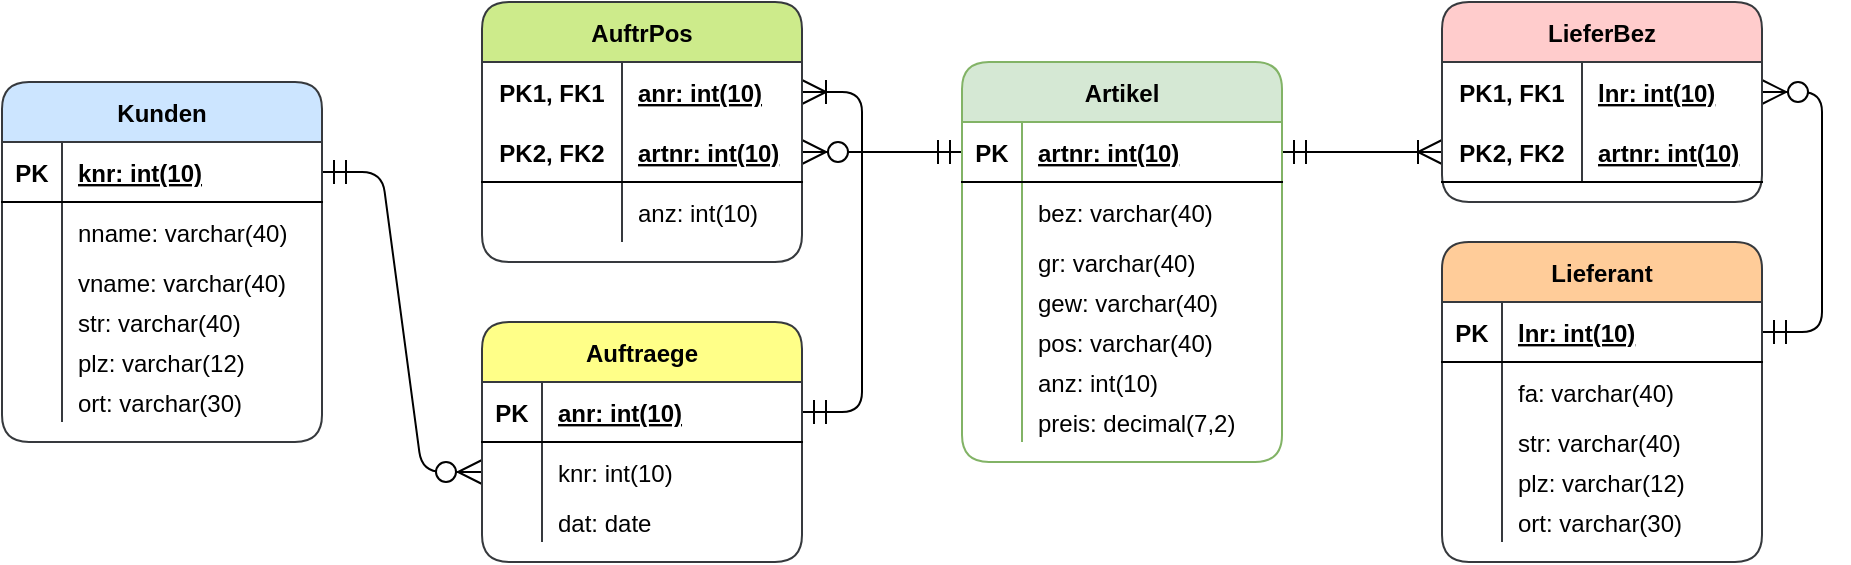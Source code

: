 <mxfile version="13.4.5" type="device"><diagram id="yiP17FbnMyf_FB7kahAy" name="Page-1"><mxGraphModel dx="2193" dy="1419" grid="1" gridSize="10" guides="1" tooltips="1" connect="1" arrows="1" fold="1" page="1" pageScale="1" pageWidth="1169" pageHeight="827" math="0" shadow="0"><root><mxCell id="0"/><mxCell id="1" parent="0"/><mxCell id="RQMQe3ezYvIl6veOu-fk-57" value="" style="edgeStyle=entityRelationEdgeStyle;fontSize=12;html=1;endArrow=ERmandOne;startArrow=ERzeroToMany;endSize=10;startSize=10;startFill=1;endFill=0;" parent="1" source="XV1TV90_WT8g9ob1zcAB-14" target="RQMQe3ezYvIl6veOu-fk-19" edge="1"><mxGeometry width="100" height="100" relative="1" as="geometry"><mxPoint x="-680" y="-570" as="sourcePoint"/><mxPoint x="-690" y="-730" as="targetPoint"/></mxGeometry></mxCell><mxCell id="XV1TV90_WT8g9ob1zcAB-102" value="" style="edgeStyle=entityRelationEdgeStyle;fontSize=12;html=1;endArrow=ERmandOne;startArrow=ERoneToMany;endSize=10;startSize=10;startFill=0;endFill=0;" edge="1" parent="1" source="XV1TV90_WT8g9ob1zcAB-51" target="XV1TV90_WT8g9ob1zcAB-11"><mxGeometry width="100" height="100" relative="1" as="geometry"><mxPoint x="-710" y="-310" as="sourcePoint"/><mxPoint x="-750.0" y="-715" as="targetPoint"/></mxGeometry></mxCell><mxCell id="XV1TV90_WT8g9ob1zcAB-104" value="" style="edgeStyle=entityRelationEdgeStyle;fontSize=12;html=1;endArrow=ERmandOne;startArrow=ERzeroToMany;endSize=10;startSize=10;startFill=1;endFill=0;" edge="1" parent="1" source="XV1TV90_WT8g9ob1zcAB-39" target="XV1TV90_WT8g9ob1zcAB-81"><mxGeometry width="100" height="100" relative="1" as="geometry"><mxPoint x="-750.0" y="-275" as="sourcePoint"/><mxPoint x="-910" y="-475" as="targetPoint"/></mxGeometry></mxCell><mxCell id="XV1TV90_WT8g9ob1zcAB-105" value="" style="edgeStyle=entityRelationEdgeStyle;fontSize=12;html=1;endArrow=ERmandOne;startArrow=ERoneToMany;endSize=10;startSize=10;startFill=0;endFill=0;" edge="1" parent="1" source="XV1TV90_WT8g9ob1zcAB-58" target="XV1TV90_WT8g9ob1zcAB-81"><mxGeometry width="100" height="100" relative="1" as="geometry"><mxPoint x="-450.0" y="-400" as="sourcePoint"/><mxPoint x="-330.0" y="-450" as="targetPoint"/></mxGeometry></mxCell><mxCell id="XV1TV90_WT8g9ob1zcAB-106" value="" style="edgeStyle=entityRelationEdgeStyle;fontSize=12;html=1;endArrow=ERmandOne;startArrow=ERzeroToMany;endSize=10;startSize=10;startFill=1;endFill=0;" edge="1" parent="1" source="XV1TV90_WT8g9ob1zcAB-55" target="XV1TV90_WT8g9ob1zcAB-65"><mxGeometry width="100" height="100" relative="1" as="geometry"><mxPoint x="-510" y="-580" as="sourcePoint"/><mxPoint x="-470" y="-295" as="targetPoint"/></mxGeometry></mxCell><mxCell id="XV1TV90_WT8g9ob1zcAB-10" value="Auftraege" style="shape=table;startSize=30;container=1;collapsible=1;childLayout=tableLayout;fixedRows=1;rowLines=0;fontStyle=1;align=center;resizeLast=1;fillColor=#ffff88;rounded=1;strokeColor=#36393d;" vertex="1" parent="1"><mxGeometry x="-760" y="-580" width="160" height="120" as="geometry"/></mxCell><mxCell id="XV1TV90_WT8g9ob1zcAB-11" value="" style="shape=partialRectangle;collapsible=0;dropTarget=0;pointerEvents=0;fillColor=none;top=0;left=0;bottom=1;right=0;points=[[0,0.5],[1,0.5]];portConstraint=eastwest;" vertex="1" parent="XV1TV90_WT8g9ob1zcAB-10"><mxGeometry y="30" width="160" height="30" as="geometry"/></mxCell><mxCell id="XV1TV90_WT8g9ob1zcAB-12" value="PK" style="shape=partialRectangle;connectable=0;fillColor=none;top=0;left=0;bottom=0;right=0;fontStyle=1;overflow=hidden;" vertex="1" parent="XV1TV90_WT8g9ob1zcAB-11"><mxGeometry width="30" height="30" as="geometry"/></mxCell><mxCell id="XV1TV90_WT8g9ob1zcAB-13" value="anr: int(10)" style="shape=partialRectangle;connectable=0;fillColor=none;top=0;left=0;bottom=0;right=0;align=left;spacingLeft=6;fontStyle=5;overflow=hidden;" vertex="1" parent="XV1TV90_WT8g9ob1zcAB-11"><mxGeometry x="30" width="130" height="30" as="geometry"/></mxCell><mxCell id="XV1TV90_WT8g9ob1zcAB-14" value="" style="shape=partialRectangle;collapsible=0;dropTarget=0;pointerEvents=0;fillColor=none;top=0;left=0;bottom=0;right=0;points=[[0,0.5],[1,0.5]];portConstraint=eastwest;" vertex="1" parent="XV1TV90_WT8g9ob1zcAB-10"><mxGeometry y="60" width="160" height="30" as="geometry"/></mxCell><mxCell id="XV1TV90_WT8g9ob1zcAB-15" value="" style="shape=partialRectangle;connectable=0;fillColor=none;top=0;left=0;bottom=0;right=0;editable=1;overflow=hidden;" vertex="1" parent="XV1TV90_WT8g9ob1zcAB-14"><mxGeometry width="30" height="30" as="geometry"/></mxCell><mxCell id="XV1TV90_WT8g9ob1zcAB-16" value="knr: int(10)" style="shape=partialRectangle;connectable=0;fillColor=none;top=0;left=0;bottom=0;right=0;align=left;spacingLeft=6;overflow=hidden;" vertex="1" parent="XV1TV90_WT8g9ob1zcAB-14"><mxGeometry x="30" width="130" height="30" as="geometry"/></mxCell><mxCell id="XV1TV90_WT8g9ob1zcAB-17" value="" style="shape=partialRectangle;collapsible=0;dropTarget=0;pointerEvents=0;fillColor=none;top=0;left=0;bottom=0;right=0;points=[[0,0.5],[1,0.5]];portConstraint=eastwest;" vertex="1" parent="XV1TV90_WT8g9ob1zcAB-10"><mxGeometry y="90" width="160" height="20" as="geometry"/></mxCell><mxCell id="XV1TV90_WT8g9ob1zcAB-18" value="" style="shape=partialRectangle;connectable=0;fillColor=none;top=0;left=0;bottom=0;right=0;editable=1;overflow=hidden;" vertex="1" parent="XV1TV90_WT8g9ob1zcAB-17"><mxGeometry width="30" height="20" as="geometry"/></mxCell><mxCell id="XV1TV90_WT8g9ob1zcAB-19" value="dat: date" style="shape=partialRectangle;connectable=0;fillColor=none;top=0;left=0;bottom=0;right=0;align=left;spacingLeft=6;overflow=hidden;" vertex="1" parent="XV1TV90_WT8g9ob1zcAB-17"><mxGeometry x="30" width="130" height="20" as="geometry"/></mxCell><mxCell id="XV1TV90_WT8g9ob1zcAB-38" value="AuftrPos" style="shape=table;startSize=30;container=1;collapsible=1;childLayout=tableLayout;fixedRows=1;rowLines=0;fontStyle=1;align=center;resizeLast=1;fillColor=#cdeb8b;rounded=1;strokeColor=#36393d;" vertex="1" parent="1"><mxGeometry x="-760" y="-740" width="160" height="130" as="geometry"/></mxCell><mxCell id="XV1TV90_WT8g9ob1zcAB-51" style="shape=partialRectangle;collapsible=0;dropTarget=0;pointerEvents=0;fillColor=none;top=0;left=0;bottom=1;right=0;points=[[0,0.5],[1,0.5]];portConstraint=eastwest;strokeColor=none;" vertex="1" parent="XV1TV90_WT8g9ob1zcAB-38"><mxGeometry y="30" width="160" height="30" as="geometry"/></mxCell><mxCell id="XV1TV90_WT8g9ob1zcAB-52" value="PK1, FK1" style="shape=partialRectangle;connectable=0;fillColor=none;top=0;left=0;bottom=0;right=0;fontStyle=1;overflow=hidden;strokeColor=none;" vertex="1" parent="XV1TV90_WT8g9ob1zcAB-51"><mxGeometry width="70" height="30" as="geometry"/></mxCell><mxCell id="XV1TV90_WT8g9ob1zcAB-53" value="anr: int(10)" style="shape=partialRectangle;connectable=0;fillColor=none;top=0;left=0;bottom=0;right=0;align=left;spacingLeft=6;fontStyle=5;overflow=hidden;" vertex="1" parent="XV1TV90_WT8g9ob1zcAB-51"><mxGeometry x="70" width="90" height="30" as="geometry"/></mxCell><mxCell id="XV1TV90_WT8g9ob1zcAB-39" value="" style="shape=partialRectangle;collapsible=0;dropTarget=0;pointerEvents=0;fillColor=none;top=0;left=0;bottom=1;right=0;points=[[0,0.5],[1,0.5]];portConstraint=eastwest;" vertex="1" parent="XV1TV90_WT8g9ob1zcAB-38"><mxGeometry y="60" width="160" height="30" as="geometry"/></mxCell><mxCell id="XV1TV90_WT8g9ob1zcAB-40" value="PK2, FK2" style="shape=partialRectangle;connectable=0;fillColor=none;top=0;left=0;bottom=0;right=0;fontStyle=1;overflow=hidden;" vertex="1" parent="XV1TV90_WT8g9ob1zcAB-39"><mxGeometry width="70" height="30" as="geometry"/></mxCell><mxCell id="XV1TV90_WT8g9ob1zcAB-41" value="artnr: int(10)" style="shape=partialRectangle;connectable=0;fillColor=none;top=0;left=0;bottom=0;right=0;align=left;spacingLeft=6;fontStyle=5;overflow=hidden;" vertex="1" parent="XV1TV90_WT8g9ob1zcAB-39"><mxGeometry x="70" width="90" height="30" as="geometry"/></mxCell><mxCell id="XV1TV90_WT8g9ob1zcAB-42" value="" style="shape=partialRectangle;collapsible=0;dropTarget=0;pointerEvents=0;fillColor=none;top=0;left=0;bottom=0;right=0;points=[[0,0.5],[1,0.5]];portConstraint=eastwest;" vertex="1" parent="XV1TV90_WT8g9ob1zcAB-38"><mxGeometry y="90" width="160" height="30" as="geometry"/></mxCell><mxCell id="XV1TV90_WT8g9ob1zcAB-43" value="" style="shape=partialRectangle;connectable=0;fillColor=none;top=0;left=0;bottom=0;right=0;editable=1;overflow=hidden;" vertex="1" parent="XV1TV90_WT8g9ob1zcAB-42"><mxGeometry width="70" height="30" as="geometry"/></mxCell><mxCell id="XV1TV90_WT8g9ob1zcAB-44" value="anz: int(10)" style="shape=partialRectangle;connectable=0;fillColor=none;top=0;left=0;bottom=0;right=0;align=left;spacingLeft=6;overflow=hidden;" vertex="1" parent="XV1TV90_WT8g9ob1zcAB-42"><mxGeometry x="70" width="90" height="30" as="geometry"/></mxCell><mxCell id="XV1TV90_WT8g9ob1zcAB-54" value="LieferBez" style="shape=table;startSize=30;container=1;collapsible=1;childLayout=tableLayout;fixedRows=1;rowLines=0;fontStyle=1;align=center;resizeLast=1;fillColor=#ffcccc;rounded=1;strokeColor=#36393d;" vertex="1" parent="1"><mxGeometry x="-280" y="-740" width="160" height="100" as="geometry"/></mxCell><mxCell id="XV1TV90_WT8g9ob1zcAB-55" style="shape=partialRectangle;collapsible=0;dropTarget=0;pointerEvents=0;fillColor=none;top=0;left=0;bottom=1;right=0;points=[[0,0.5],[1,0.5]];portConstraint=eastwest;strokeColor=none;" vertex="1" parent="XV1TV90_WT8g9ob1zcAB-54"><mxGeometry y="30" width="160" height="30" as="geometry"/></mxCell><mxCell id="XV1TV90_WT8g9ob1zcAB-56" value="PK1, FK1" style="shape=partialRectangle;connectable=0;fillColor=none;top=0;left=0;bottom=0;right=0;fontStyle=1;overflow=hidden;strokeColor=none;" vertex="1" parent="XV1TV90_WT8g9ob1zcAB-55"><mxGeometry width="70" height="30" as="geometry"/></mxCell><mxCell id="XV1TV90_WT8g9ob1zcAB-57" value="lnr: int(10)" style="shape=partialRectangle;connectable=0;fillColor=none;top=0;left=0;bottom=0;right=0;align=left;spacingLeft=6;fontStyle=5;overflow=hidden;" vertex="1" parent="XV1TV90_WT8g9ob1zcAB-55"><mxGeometry x="70" width="90" height="30" as="geometry"/></mxCell><mxCell id="XV1TV90_WT8g9ob1zcAB-58" value="" style="shape=partialRectangle;collapsible=0;dropTarget=0;pointerEvents=0;fillColor=none;top=0;left=0;bottom=1;right=0;points=[[0,0.5],[1,0.5]];portConstraint=eastwest;" vertex="1" parent="XV1TV90_WT8g9ob1zcAB-54"><mxGeometry y="60" width="160" height="30" as="geometry"/></mxCell><mxCell id="XV1TV90_WT8g9ob1zcAB-59" value="PK2, FK2" style="shape=partialRectangle;connectable=0;fillColor=none;top=0;left=0;bottom=0;right=0;fontStyle=1;overflow=hidden;" vertex="1" parent="XV1TV90_WT8g9ob1zcAB-58"><mxGeometry width="70" height="30" as="geometry"/></mxCell><mxCell id="XV1TV90_WT8g9ob1zcAB-60" value="artnr: int(10)" style="shape=partialRectangle;connectable=0;fillColor=none;top=0;left=0;bottom=0;right=0;align=left;spacingLeft=6;fontStyle=5;overflow=hidden;" vertex="1" parent="XV1TV90_WT8g9ob1zcAB-58"><mxGeometry x="70" width="90" height="30" as="geometry"/></mxCell><mxCell id="XV1TV90_WT8g9ob1zcAB-64" value="Lieferant" style="shape=table;startSize=30;container=1;collapsible=1;childLayout=tableLayout;fixedRows=1;rowLines=0;fontStyle=1;align=center;resizeLast=1;fillColor=#ffcc99;rounded=1;strokeColor=#36393d;" vertex="1" parent="1"><mxGeometry x="-280" y="-620" width="160" height="160" as="geometry"/></mxCell><mxCell id="XV1TV90_WT8g9ob1zcAB-65" value="" style="shape=partialRectangle;collapsible=0;dropTarget=0;pointerEvents=0;fillColor=none;top=0;left=0;bottom=1;right=0;points=[[0,0.5],[1,0.5]];portConstraint=eastwest;" vertex="1" parent="XV1TV90_WT8g9ob1zcAB-64"><mxGeometry y="30" width="160" height="30" as="geometry"/></mxCell><mxCell id="XV1TV90_WT8g9ob1zcAB-66" value="PK" style="shape=partialRectangle;connectable=0;fillColor=none;top=0;left=0;bottom=0;right=0;fontStyle=1;overflow=hidden;" vertex="1" parent="XV1TV90_WT8g9ob1zcAB-65"><mxGeometry width="30" height="30" as="geometry"/></mxCell><mxCell id="XV1TV90_WT8g9ob1zcAB-67" value="lnr: int(10)" style="shape=partialRectangle;connectable=0;fillColor=none;top=0;left=0;bottom=0;right=0;align=left;spacingLeft=6;fontStyle=5;overflow=hidden;" vertex="1" parent="XV1TV90_WT8g9ob1zcAB-65"><mxGeometry x="30" width="130" height="30" as="geometry"/></mxCell><mxCell id="XV1TV90_WT8g9ob1zcAB-68" value="" style="shape=partialRectangle;collapsible=0;dropTarget=0;pointerEvents=0;fillColor=none;top=0;left=0;bottom=0;right=0;points=[[0,0.5],[1,0.5]];portConstraint=eastwest;" vertex="1" parent="XV1TV90_WT8g9ob1zcAB-64"><mxGeometry y="60" width="160" height="30" as="geometry"/></mxCell><mxCell id="XV1TV90_WT8g9ob1zcAB-69" value="" style="shape=partialRectangle;connectable=0;fillColor=none;top=0;left=0;bottom=0;right=0;editable=1;overflow=hidden;" vertex="1" parent="XV1TV90_WT8g9ob1zcAB-68"><mxGeometry width="30" height="30" as="geometry"/></mxCell><mxCell id="XV1TV90_WT8g9ob1zcAB-70" value="fa: varchar(40)" style="shape=partialRectangle;connectable=0;fillColor=none;top=0;left=0;bottom=0;right=0;align=left;spacingLeft=6;overflow=hidden;" vertex="1" parent="XV1TV90_WT8g9ob1zcAB-68"><mxGeometry x="30" width="130" height="30" as="geometry"/></mxCell><mxCell id="XV1TV90_WT8g9ob1zcAB-71" value="" style="shape=partialRectangle;collapsible=0;dropTarget=0;pointerEvents=0;fillColor=none;top=0;left=0;bottom=0;right=0;points=[[0,0.5],[1,0.5]];portConstraint=eastwest;" vertex="1" parent="XV1TV90_WT8g9ob1zcAB-64"><mxGeometry y="90" width="160" height="20" as="geometry"/></mxCell><mxCell id="XV1TV90_WT8g9ob1zcAB-72" value="" style="shape=partialRectangle;connectable=0;fillColor=none;top=0;left=0;bottom=0;right=0;editable=1;overflow=hidden;" vertex="1" parent="XV1TV90_WT8g9ob1zcAB-71"><mxGeometry width="30" height="20" as="geometry"/></mxCell><mxCell id="XV1TV90_WT8g9ob1zcAB-73" value="str: varchar(40)" style="shape=partialRectangle;connectable=0;fillColor=none;top=0;left=0;bottom=0;right=0;align=left;spacingLeft=6;overflow=hidden;" vertex="1" parent="XV1TV90_WT8g9ob1zcAB-71"><mxGeometry x="30" width="130" height="20" as="geometry"/></mxCell><mxCell id="XV1TV90_WT8g9ob1zcAB-74" style="shape=partialRectangle;collapsible=0;dropTarget=0;pointerEvents=0;fillColor=none;top=0;left=0;bottom=0;right=0;points=[[0,0.5],[1,0.5]];portConstraint=eastwest;" vertex="1" parent="XV1TV90_WT8g9ob1zcAB-64"><mxGeometry y="110" width="160" height="20" as="geometry"/></mxCell><mxCell id="XV1TV90_WT8g9ob1zcAB-75" style="shape=partialRectangle;connectable=0;fillColor=none;top=0;left=0;bottom=0;right=0;editable=1;overflow=hidden;" vertex="1" parent="XV1TV90_WT8g9ob1zcAB-74"><mxGeometry width="30" height="20" as="geometry"/></mxCell><mxCell id="XV1TV90_WT8g9ob1zcAB-76" value="plz: varchar(12)" style="shape=partialRectangle;connectable=0;fillColor=none;top=0;left=0;bottom=0;right=0;align=left;spacingLeft=6;overflow=hidden;" vertex="1" parent="XV1TV90_WT8g9ob1zcAB-74"><mxGeometry x="30" width="130" height="20" as="geometry"/></mxCell><mxCell id="XV1TV90_WT8g9ob1zcAB-77" style="shape=partialRectangle;collapsible=0;dropTarget=0;pointerEvents=0;fillColor=none;top=0;left=0;bottom=0;right=0;points=[[0,0.5],[1,0.5]];portConstraint=eastwest;" vertex="1" parent="XV1TV90_WT8g9ob1zcAB-64"><mxGeometry y="130" width="160" height="20" as="geometry"/></mxCell><mxCell id="XV1TV90_WT8g9ob1zcAB-78" style="shape=partialRectangle;connectable=0;fillColor=none;top=0;left=0;bottom=0;right=0;editable=1;overflow=hidden;" vertex="1" parent="XV1TV90_WT8g9ob1zcAB-77"><mxGeometry width="30" height="20" as="geometry"/></mxCell><mxCell id="XV1TV90_WT8g9ob1zcAB-79" value="ort: varchar(30)" style="shape=partialRectangle;connectable=0;fillColor=none;top=0;left=0;bottom=0;right=0;align=left;spacingLeft=6;overflow=hidden;" vertex="1" parent="XV1TV90_WT8g9ob1zcAB-77"><mxGeometry x="30" width="130" height="20" as="geometry"/></mxCell><mxCell id="RQMQe3ezYvIl6veOu-fk-18" value="Kunden" style="shape=table;startSize=30;container=1;collapsible=1;childLayout=tableLayout;fixedRows=1;rowLines=0;fontStyle=1;align=center;resizeLast=1;fillColor=#cce5ff;rounded=1;strokeColor=#36393d;" parent="1" vertex="1"><mxGeometry x="-1000" y="-700" width="160" height="180" as="geometry"/></mxCell><mxCell id="RQMQe3ezYvIl6veOu-fk-19" value="" style="shape=partialRectangle;collapsible=0;dropTarget=0;pointerEvents=0;fillColor=none;top=0;left=0;bottom=1;right=0;points=[[0,0.5],[1,0.5]];portConstraint=eastwest;" parent="RQMQe3ezYvIl6veOu-fk-18" vertex="1"><mxGeometry y="30" width="160" height="30" as="geometry"/></mxCell><mxCell id="RQMQe3ezYvIl6veOu-fk-20" value="PK" style="shape=partialRectangle;connectable=0;fillColor=none;top=0;left=0;bottom=0;right=0;fontStyle=1;overflow=hidden;" parent="RQMQe3ezYvIl6veOu-fk-19" vertex="1"><mxGeometry width="30" height="30" as="geometry"/></mxCell><mxCell id="RQMQe3ezYvIl6veOu-fk-21" value="knr: int(10)" style="shape=partialRectangle;connectable=0;fillColor=none;top=0;left=0;bottom=0;right=0;align=left;spacingLeft=6;fontStyle=5;overflow=hidden;" parent="RQMQe3ezYvIl6veOu-fk-19" vertex="1"><mxGeometry x="30" width="130" height="30" as="geometry"/></mxCell><mxCell id="RQMQe3ezYvIl6veOu-fk-22" value="" style="shape=partialRectangle;collapsible=0;dropTarget=0;pointerEvents=0;fillColor=none;top=0;left=0;bottom=0;right=0;points=[[0,0.5],[1,0.5]];portConstraint=eastwest;" parent="RQMQe3ezYvIl6veOu-fk-18" vertex="1"><mxGeometry y="60" width="160" height="30" as="geometry"/></mxCell><mxCell id="RQMQe3ezYvIl6veOu-fk-23" value="" style="shape=partialRectangle;connectable=0;fillColor=none;top=0;left=0;bottom=0;right=0;editable=1;overflow=hidden;" parent="RQMQe3ezYvIl6veOu-fk-22" vertex="1"><mxGeometry width="30" height="30" as="geometry"/></mxCell><mxCell id="RQMQe3ezYvIl6veOu-fk-24" value="nname: varchar(40)" style="shape=partialRectangle;connectable=0;fillColor=none;top=0;left=0;bottom=0;right=0;align=left;spacingLeft=6;overflow=hidden;" parent="RQMQe3ezYvIl6veOu-fk-22" vertex="1"><mxGeometry x="30" width="130" height="30" as="geometry"/></mxCell><mxCell id="RQMQe3ezYvIl6veOu-fk-25" value="" style="shape=partialRectangle;collapsible=0;dropTarget=0;pointerEvents=0;fillColor=none;top=0;left=0;bottom=0;right=0;points=[[0,0.5],[1,0.5]];portConstraint=eastwest;" parent="RQMQe3ezYvIl6veOu-fk-18" vertex="1"><mxGeometry y="90" width="160" height="20" as="geometry"/></mxCell><mxCell id="RQMQe3ezYvIl6veOu-fk-26" value="" style="shape=partialRectangle;connectable=0;fillColor=none;top=0;left=0;bottom=0;right=0;editable=1;overflow=hidden;" parent="RQMQe3ezYvIl6veOu-fk-25" vertex="1"><mxGeometry width="30" height="20" as="geometry"/></mxCell><mxCell id="RQMQe3ezYvIl6veOu-fk-27" value="vname: varchar(40)" style="shape=partialRectangle;connectable=0;fillColor=none;top=0;left=0;bottom=0;right=0;align=left;spacingLeft=6;overflow=hidden;" parent="RQMQe3ezYvIl6veOu-fk-25" vertex="1"><mxGeometry x="30" width="130" height="20" as="geometry"/></mxCell><mxCell id="XV1TV90_WT8g9ob1zcAB-7" style="shape=partialRectangle;collapsible=0;dropTarget=0;pointerEvents=0;fillColor=none;top=0;left=0;bottom=0;right=0;points=[[0,0.5],[1,0.5]];portConstraint=eastwest;" vertex="1" parent="RQMQe3ezYvIl6veOu-fk-18"><mxGeometry y="110" width="160" height="20" as="geometry"/></mxCell><mxCell id="XV1TV90_WT8g9ob1zcAB-8" style="shape=partialRectangle;connectable=0;fillColor=none;top=0;left=0;bottom=0;right=0;editable=1;overflow=hidden;" vertex="1" parent="XV1TV90_WT8g9ob1zcAB-7"><mxGeometry width="30" height="20" as="geometry"/></mxCell><mxCell id="XV1TV90_WT8g9ob1zcAB-9" value="str: varchar(40)" style="shape=partialRectangle;connectable=0;fillColor=none;top=0;left=0;bottom=0;right=0;align=left;spacingLeft=6;overflow=hidden;" vertex="1" parent="XV1TV90_WT8g9ob1zcAB-7"><mxGeometry x="30" width="130" height="20" as="geometry"/></mxCell><mxCell id="XV1TV90_WT8g9ob1zcAB-4" style="shape=partialRectangle;collapsible=0;dropTarget=0;pointerEvents=0;fillColor=none;top=0;left=0;bottom=0;right=0;points=[[0,0.5],[1,0.5]];portConstraint=eastwest;" vertex="1" parent="RQMQe3ezYvIl6veOu-fk-18"><mxGeometry y="130" width="160" height="20" as="geometry"/></mxCell><mxCell id="XV1TV90_WT8g9ob1zcAB-5" style="shape=partialRectangle;connectable=0;fillColor=none;top=0;left=0;bottom=0;right=0;editable=1;overflow=hidden;" vertex="1" parent="XV1TV90_WT8g9ob1zcAB-4"><mxGeometry width="30" height="20" as="geometry"/></mxCell><mxCell id="XV1TV90_WT8g9ob1zcAB-6" value="plz: varchar(12)" style="shape=partialRectangle;connectable=0;fillColor=none;top=0;left=0;bottom=0;right=0;align=left;spacingLeft=6;overflow=hidden;" vertex="1" parent="XV1TV90_WT8g9ob1zcAB-4"><mxGeometry x="30" width="130" height="20" as="geometry"/></mxCell><mxCell id="XV1TV90_WT8g9ob1zcAB-1" style="shape=partialRectangle;collapsible=0;dropTarget=0;pointerEvents=0;fillColor=none;top=0;left=0;bottom=0;right=0;points=[[0,0.5],[1,0.5]];portConstraint=eastwest;" vertex="1" parent="RQMQe3ezYvIl6veOu-fk-18"><mxGeometry y="150" width="160" height="20" as="geometry"/></mxCell><mxCell id="XV1TV90_WT8g9ob1zcAB-2" style="shape=partialRectangle;connectable=0;fillColor=none;top=0;left=0;bottom=0;right=0;editable=1;overflow=hidden;" vertex="1" parent="XV1TV90_WT8g9ob1zcAB-1"><mxGeometry width="30" height="20" as="geometry"/></mxCell><mxCell id="XV1TV90_WT8g9ob1zcAB-3" value="ort: varchar(30)" style="shape=partialRectangle;connectable=0;fillColor=none;top=0;left=0;bottom=0;right=0;align=left;spacingLeft=6;overflow=hidden;" vertex="1" parent="XV1TV90_WT8g9ob1zcAB-1"><mxGeometry x="30" width="130" height="20" as="geometry"/></mxCell><mxCell id="XV1TV90_WT8g9ob1zcAB-80" value="Artikel" style="shape=table;startSize=30;container=1;collapsible=1;childLayout=tableLayout;fixedRows=1;rowLines=0;fontStyle=1;align=center;resizeLast=1;fillColor=#d5e8d4;rounded=1;strokeColor=#82b366;" vertex="1" parent="1"><mxGeometry x="-520" y="-710" width="160" height="200" as="geometry"/></mxCell><mxCell id="XV1TV90_WT8g9ob1zcAB-81" value="" style="shape=partialRectangle;collapsible=0;dropTarget=0;pointerEvents=0;fillColor=none;top=0;left=0;bottom=1;right=0;points=[[0,0.5],[1,0.5]];portConstraint=eastwest;" vertex="1" parent="XV1TV90_WT8g9ob1zcAB-80"><mxGeometry y="30" width="160" height="30" as="geometry"/></mxCell><mxCell id="XV1TV90_WT8g9ob1zcAB-82" value="PK" style="shape=partialRectangle;connectable=0;fillColor=none;top=0;left=0;bottom=0;right=0;fontStyle=1;overflow=hidden;" vertex="1" parent="XV1TV90_WT8g9ob1zcAB-81"><mxGeometry width="30" height="30" as="geometry"/></mxCell><mxCell id="XV1TV90_WT8g9ob1zcAB-83" value="artnr: int(10)" style="shape=partialRectangle;connectable=0;fillColor=none;top=0;left=0;bottom=0;right=0;align=left;spacingLeft=6;fontStyle=5;overflow=hidden;" vertex="1" parent="XV1TV90_WT8g9ob1zcAB-81"><mxGeometry x="30" width="130" height="30" as="geometry"/></mxCell><mxCell id="XV1TV90_WT8g9ob1zcAB-84" value="" style="shape=partialRectangle;collapsible=0;dropTarget=0;pointerEvents=0;fillColor=none;top=0;left=0;bottom=0;right=0;points=[[0,0.5],[1,0.5]];portConstraint=eastwest;" vertex="1" parent="XV1TV90_WT8g9ob1zcAB-80"><mxGeometry y="60" width="160" height="30" as="geometry"/></mxCell><mxCell id="XV1TV90_WT8g9ob1zcAB-85" value="" style="shape=partialRectangle;connectable=0;fillColor=none;top=0;left=0;bottom=0;right=0;editable=1;overflow=hidden;" vertex="1" parent="XV1TV90_WT8g9ob1zcAB-84"><mxGeometry width="30" height="30" as="geometry"/></mxCell><mxCell id="XV1TV90_WT8g9ob1zcAB-86" value="bez: varchar(40)" style="shape=partialRectangle;connectable=0;fillColor=none;top=0;left=0;bottom=0;right=0;align=left;spacingLeft=6;overflow=hidden;" vertex="1" parent="XV1TV90_WT8g9ob1zcAB-84"><mxGeometry x="30" width="130" height="30" as="geometry"/></mxCell><mxCell id="XV1TV90_WT8g9ob1zcAB-87" value="" style="shape=partialRectangle;collapsible=0;dropTarget=0;pointerEvents=0;fillColor=none;top=0;left=0;bottom=0;right=0;points=[[0,0.5],[1,0.5]];portConstraint=eastwest;" vertex="1" parent="XV1TV90_WT8g9ob1zcAB-80"><mxGeometry y="90" width="160" height="20" as="geometry"/></mxCell><mxCell id="XV1TV90_WT8g9ob1zcAB-88" value="" style="shape=partialRectangle;connectable=0;fillColor=none;top=0;left=0;bottom=0;right=0;editable=1;overflow=hidden;" vertex="1" parent="XV1TV90_WT8g9ob1zcAB-87"><mxGeometry width="30" height="20" as="geometry"/></mxCell><mxCell id="XV1TV90_WT8g9ob1zcAB-89" value="gr: varchar(40)" style="shape=partialRectangle;connectable=0;fillColor=none;top=0;left=0;bottom=0;right=0;align=left;spacingLeft=6;overflow=hidden;" vertex="1" parent="XV1TV90_WT8g9ob1zcAB-87"><mxGeometry x="30" width="130" height="20" as="geometry"/></mxCell><mxCell id="XV1TV90_WT8g9ob1zcAB-90" style="shape=partialRectangle;collapsible=0;dropTarget=0;pointerEvents=0;fillColor=none;top=0;left=0;bottom=0;right=0;points=[[0,0.5],[1,0.5]];portConstraint=eastwest;" vertex="1" parent="XV1TV90_WT8g9ob1zcAB-80"><mxGeometry y="110" width="160" height="20" as="geometry"/></mxCell><mxCell id="XV1TV90_WT8g9ob1zcAB-91" style="shape=partialRectangle;connectable=0;fillColor=none;top=0;left=0;bottom=0;right=0;editable=1;overflow=hidden;" vertex="1" parent="XV1TV90_WT8g9ob1zcAB-90"><mxGeometry width="30" height="20" as="geometry"/></mxCell><mxCell id="XV1TV90_WT8g9ob1zcAB-92" value="gew: varchar(40)" style="shape=partialRectangle;connectable=0;fillColor=none;top=0;left=0;bottom=0;right=0;align=left;spacingLeft=6;overflow=hidden;" vertex="1" parent="XV1TV90_WT8g9ob1zcAB-90"><mxGeometry x="30" width="130" height="20" as="geometry"/></mxCell><mxCell id="XV1TV90_WT8g9ob1zcAB-93" style="shape=partialRectangle;collapsible=0;dropTarget=0;pointerEvents=0;fillColor=none;top=0;left=0;bottom=0;right=0;points=[[0,0.5],[1,0.5]];portConstraint=eastwest;" vertex="1" parent="XV1TV90_WT8g9ob1zcAB-80"><mxGeometry y="130" width="160" height="20" as="geometry"/></mxCell><mxCell id="XV1TV90_WT8g9ob1zcAB-94" style="shape=partialRectangle;connectable=0;fillColor=none;top=0;left=0;bottom=0;right=0;editable=1;overflow=hidden;" vertex="1" parent="XV1TV90_WT8g9ob1zcAB-93"><mxGeometry width="30" height="20" as="geometry"/></mxCell><mxCell id="XV1TV90_WT8g9ob1zcAB-95" value="pos: varchar(40)" style="shape=partialRectangle;connectable=0;fillColor=none;top=0;left=0;bottom=0;right=0;align=left;spacingLeft=6;overflow=hidden;" vertex="1" parent="XV1TV90_WT8g9ob1zcAB-93"><mxGeometry x="30" width="130" height="20" as="geometry"/></mxCell><mxCell id="XV1TV90_WT8g9ob1zcAB-96" style="shape=partialRectangle;collapsible=0;dropTarget=0;pointerEvents=0;fillColor=none;top=0;left=0;bottom=0;right=0;points=[[0,0.5],[1,0.5]];portConstraint=eastwest;" vertex="1" parent="XV1TV90_WT8g9ob1zcAB-80"><mxGeometry y="150" width="160" height="20" as="geometry"/></mxCell><mxCell id="XV1TV90_WT8g9ob1zcAB-97" style="shape=partialRectangle;connectable=0;fillColor=none;top=0;left=0;bottom=0;right=0;editable=1;overflow=hidden;" vertex="1" parent="XV1TV90_WT8g9ob1zcAB-96"><mxGeometry width="30" height="20" as="geometry"/></mxCell><mxCell id="XV1TV90_WT8g9ob1zcAB-98" value="anz: int(10)" style="shape=partialRectangle;connectable=0;fillColor=none;top=0;left=0;bottom=0;right=0;align=left;spacingLeft=6;overflow=hidden;" vertex="1" parent="XV1TV90_WT8g9ob1zcAB-96"><mxGeometry x="30" width="130" height="20" as="geometry"/></mxCell><mxCell id="XV1TV90_WT8g9ob1zcAB-99" style="shape=partialRectangle;collapsible=0;dropTarget=0;pointerEvents=0;fillColor=none;top=0;left=0;bottom=0;right=0;points=[[0,0.5],[1,0.5]];portConstraint=eastwest;" vertex="1" parent="XV1TV90_WT8g9ob1zcAB-80"><mxGeometry y="170" width="160" height="20" as="geometry"/></mxCell><mxCell id="XV1TV90_WT8g9ob1zcAB-100" style="shape=partialRectangle;connectable=0;fillColor=none;top=0;left=0;bottom=0;right=0;editable=1;overflow=hidden;" vertex="1" parent="XV1TV90_WT8g9ob1zcAB-99"><mxGeometry width="30" height="20" as="geometry"/></mxCell><mxCell id="XV1TV90_WT8g9ob1zcAB-101" value="preis: decimal(7,2)" style="shape=partialRectangle;connectable=0;fillColor=none;top=0;left=0;bottom=0;right=0;align=left;spacingLeft=6;overflow=hidden;" vertex="1" parent="XV1TV90_WT8g9ob1zcAB-99"><mxGeometry x="30" width="130" height="20" as="geometry"/></mxCell></root></mxGraphModel></diagram></mxfile>
